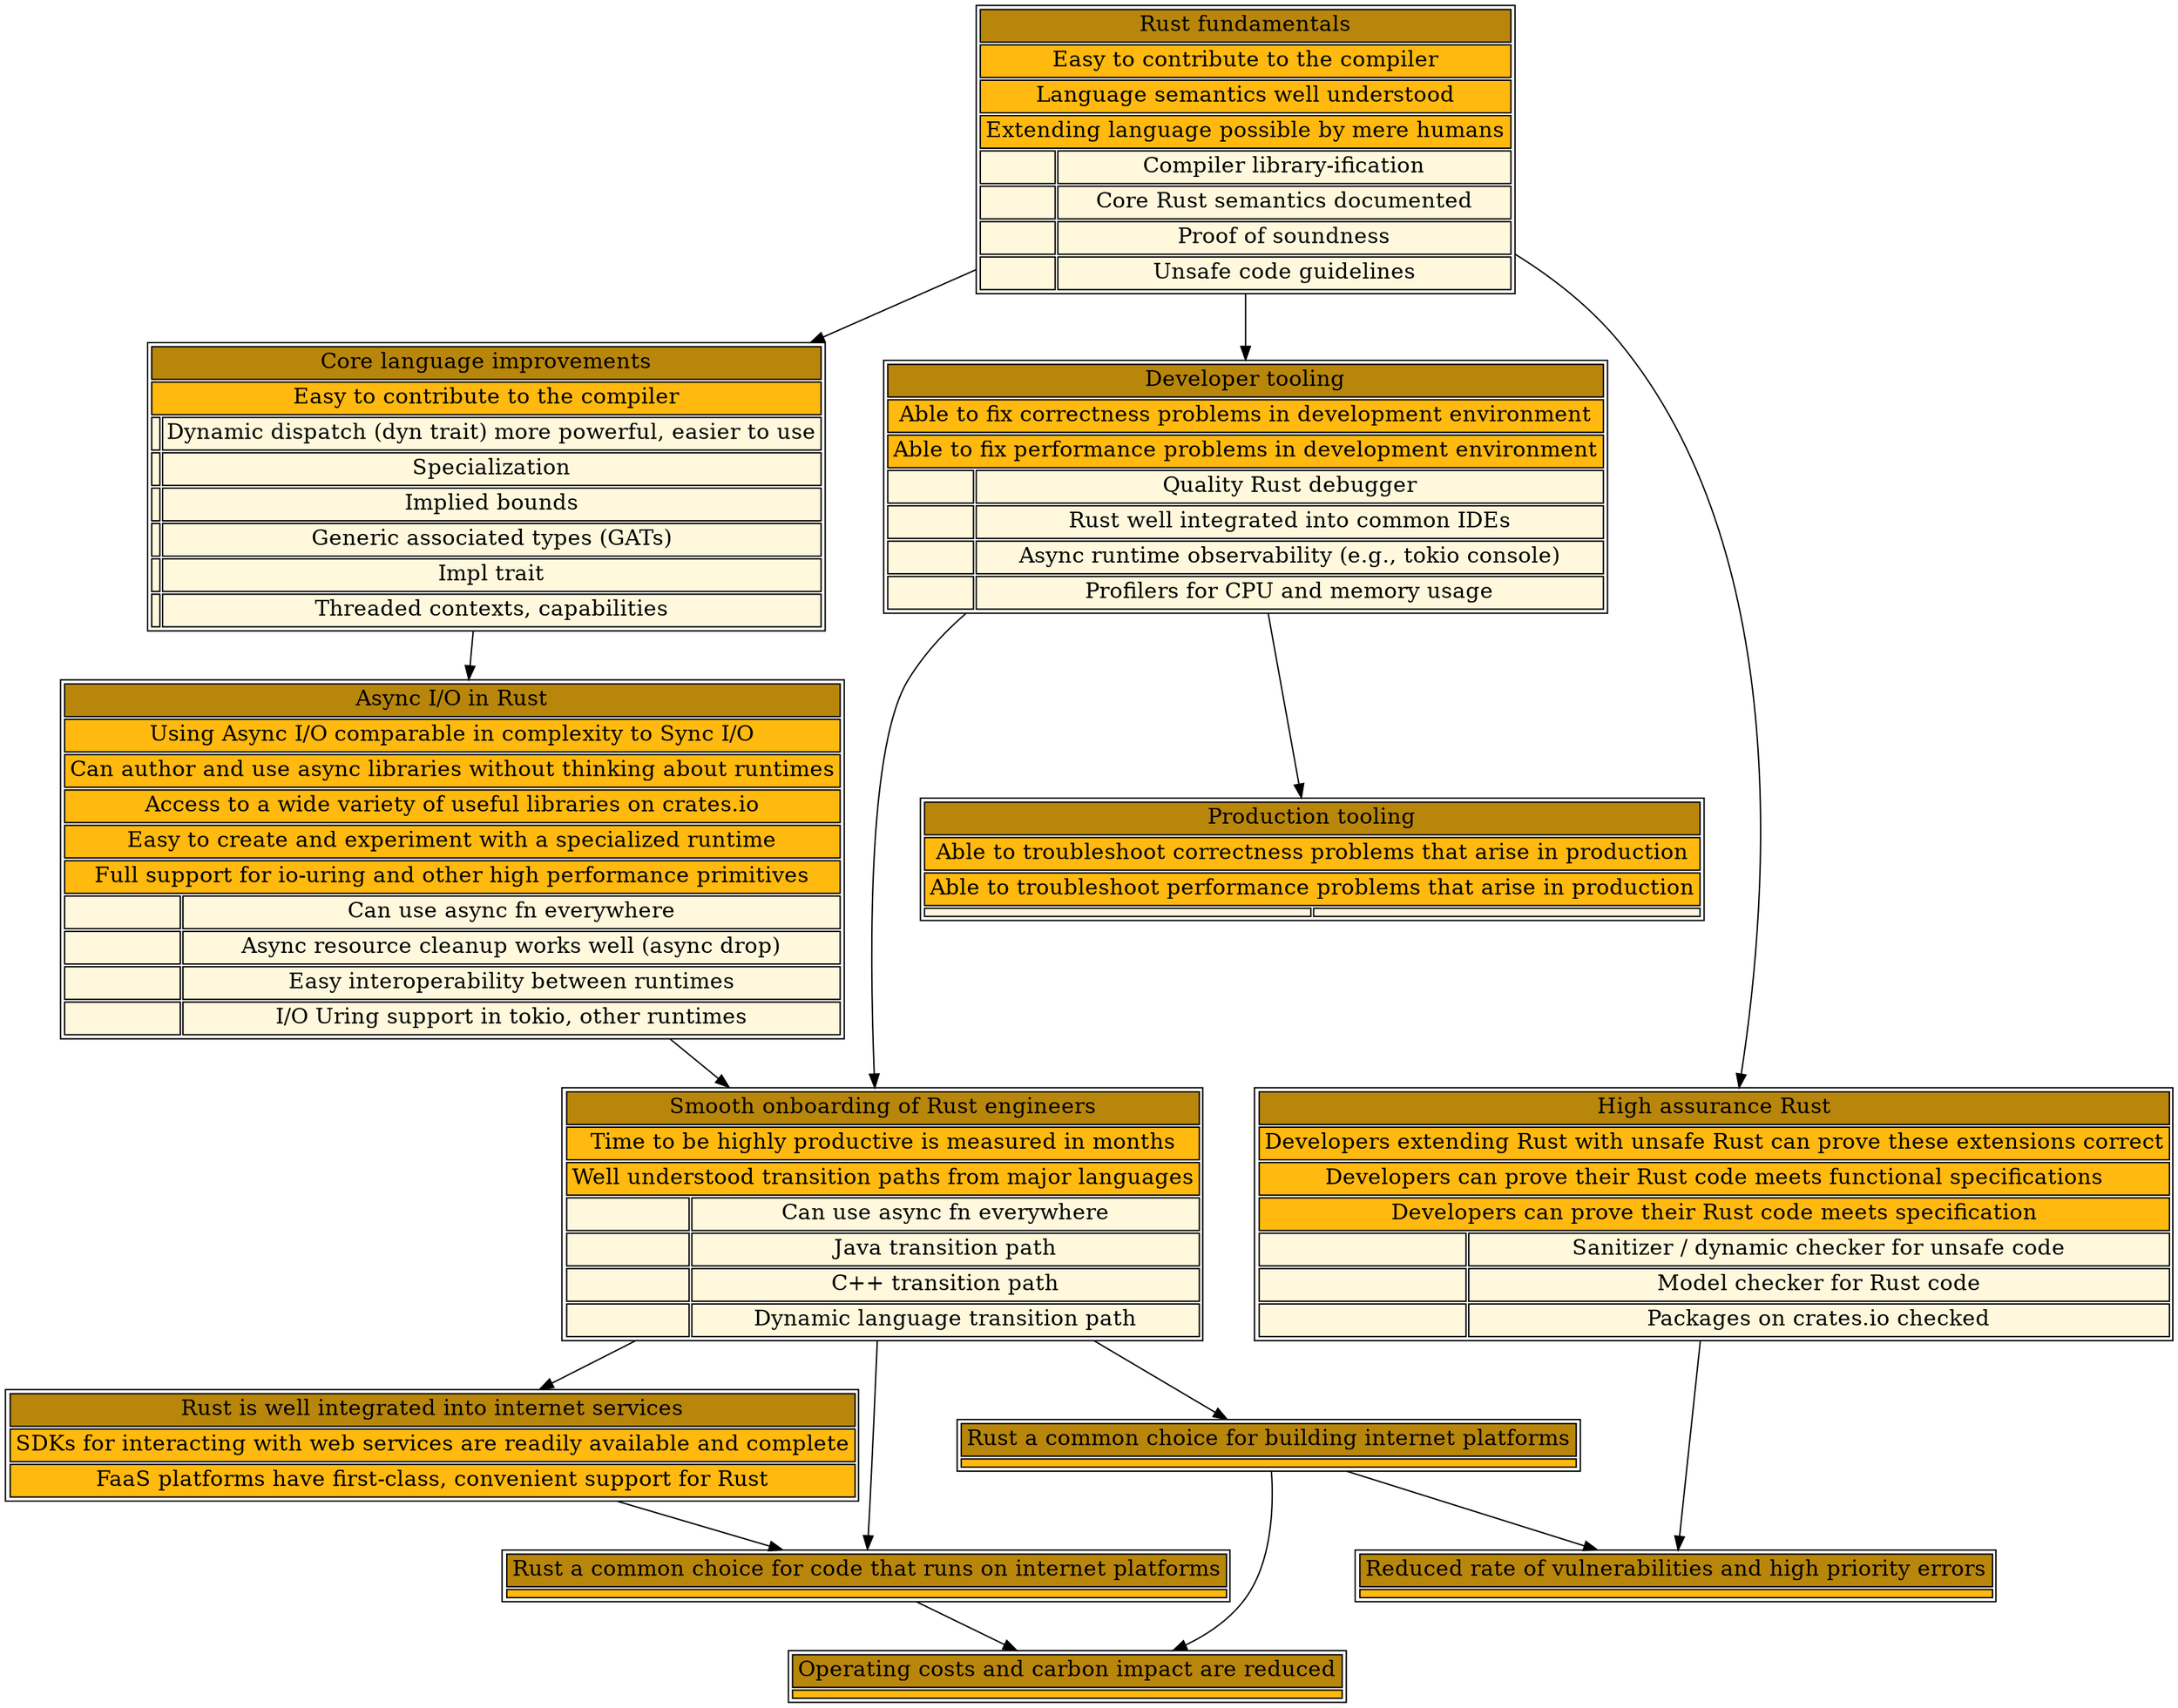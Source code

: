 digraph g {
graph [ rankdir = "TD" ];
node [ fontsize="16", shape = "ellipse" ];
edge [ ];
"fundamentals" [
  label = <<table>
    <tr><td bgcolor="darkgoldenrod" colspan="2">Rust fundamentals</td></tr>
    <tr><td bgcolor="darkgoldenrod1" colspan="2">Easy to contribute to the compiler</td></tr>
    <tr><td bgcolor="darkgoldenrod1" colspan="2">Language semantics well understood</td></tr>
    <tr><td bgcolor="darkgoldenrod1" colspan="2">Extending language possible by mere humans</td></tr>
    <tr><td bgcolor="cornsilk"></td><td bgcolor="cornsilk">Compiler library-ification</td></tr>
    <tr><td bgcolor="cornsilk"></td><td bgcolor="cornsilk">Core Rust semantics documented</td></tr>
    <tr><td bgcolor="cornsilk"></td><td bgcolor="cornsilk">Proof of soundness</td></tr>
    <tr><td bgcolor="cornsilk"></td><td bgcolor="cornsilk">Unsafe code guidelines</td></tr>
  </table>>
  shape = "none"
  margin = 0
]
"core-lang" [
  label = <<table>
    <tr><td bgcolor="darkgoldenrod" colspan="2">Core language improvements</td></tr>
    <tr><td bgcolor="darkgoldenrod1" colspan="2">Easy to contribute to the compiler</td></tr>
    <tr><td bgcolor="cornsilk"></td><td bgcolor="cornsilk">Dynamic dispatch (dyn trait) more powerful, easier to use</td></tr>
    <tr><td bgcolor="cornsilk"></td><td bgcolor="cornsilk">Specialization</td></tr>
    <tr><td bgcolor="cornsilk"></td><td bgcolor="cornsilk">Implied bounds</td></tr>
    <tr><td bgcolor="cornsilk"></td><td bgcolor="cornsilk">Generic associated types (GATs)</td></tr>
    <tr><td bgcolor="cornsilk"></td><td bgcolor="cornsilk">Impl trait</td></tr>
    <tr><td bgcolor="cornsilk"></td><td bgcolor="cornsilk">Threaded contexts, capabilities</td></tr>
  </table>>
  shape = "none"
  margin = 0
]
"async-lang" [
  label = <<table>
    <tr><td bgcolor="darkgoldenrod" colspan="2">Async I/O in Rust</td></tr>
    <tr><td bgcolor="darkgoldenrod1" colspan="2">Using Async I/O comparable in complexity to Sync I/O</td></tr>
    <tr><td bgcolor="darkgoldenrod1" colspan="2">Can author and use async libraries without thinking about runtimes</td></tr>
    <tr><td bgcolor="darkgoldenrod1" colspan="2">Access to a wide variety of useful libraries on crates.io</td></tr>
    <tr><td bgcolor="darkgoldenrod1" colspan="2">Easy to create and experiment with a specialized runtime</td></tr>
    <tr><td bgcolor="darkgoldenrod1" colspan="2">Full support for io-uring and other high performance primitives</td></tr>
    <tr><td bgcolor="cornsilk"></td><td bgcolor="cornsilk">Can use async fn everywhere</td></tr>
    <tr><td bgcolor="cornsilk"></td><td bgcolor="cornsilk">Async resource cleanup works well (async drop)</td></tr>
    <tr><td bgcolor="cornsilk"></td><td bgcolor="cornsilk">Easy interoperability between runtimes</td></tr>
    <tr><td bgcolor="cornsilk"></td><td bgcolor="cornsilk">I/O Uring support in tokio, other runtimes</td></tr>
  </table>>
  shape = "none"
  margin = 0
]
"onboarding-time" [
  label = <<table>
    <tr><td bgcolor="darkgoldenrod" colspan="2">Smooth onboarding of Rust engineers</td></tr>
    <tr><td bgcolor="darkgoldenrod1" colspan="2">Time to be highly productive is measured in months</td></tr>
    <tr><td bgcolor="darkgoldenrod1" colspan="2">Well understood transition paths from major languages</td></tr>
    <tr><td bgcolor="cornsilk"></td><td bgcolor="cornsilk">Can use async fn everywhere</td></tr>
    <tr><td bgcolor="cornsilk"></td><td bgcolor="cornsilk">Java transition path</td></tr>
    <tr><td bgcolor="cornsilk"></td><td bgcolor="cornsilk">C++ transition path</td></tr>
    <tr><td bgcolor="cornsilk"></td><td bgcolor="cornsilk">Dynamic language transition path</td></tr>
  </table>>
  shape = "none"
  margin = 0
]
"dev-tooling" [
  label = <<table>
    <tr><td bgcolor="darkgoldenrod" colspan="2">Developer tooling</td></tr>
    <tr><td bgcolor="darkgoldenrod1" colspan="2">Able to fix correctness problems in development environment</td></tr>
    <tr><td bgcolor="darkgoldenrod1" colspan="2">Able to fix performance problems in development environment</td></tr>
    <tr><td bgcolor="cornsilk"></td><td bgcolor="cornsilk">Quality Rust debugger</td></tr>
    <tr><td bgcolor="cornsilk"></td><td bgcolor="cornsilk">Rust well integrated into common IDEs</td></tr>
    <tr><td bgcolor="cornsilk"></td><td bgcolor="cornsilk">Async runtime observability (e.g., tokio console)</td></tr>
    <tr><td bgcolor="cornsilk"></td><td bgcolor="cornsilk">Profilers for CPU and memory usage</td></tr>
  </table>>
  shape = "none"
  margin = 0
]
"prod-tooling" [
  label = <<table>
    <tr><td bgcolor="darkgoldenrod" colspan="2">Production tooling</td></tr>
    <tr><td bgcolor="darkgoldenrod1" colspan="2">Able to troubleshoot correctness problems that arise in production</td></tr>
    <tr><td bgcolor="darkgoldenrod1" colspan="2">Able to troubleshoot performance problems that arise in production</td></tr>
    <tr><td bgcolor="cornsilk"></td><td bgcolor="cornsilk"></td></tr>
  </table>>
  shape = "none"
  margin = 0
]
"building-internet-services" [
  label = <<table>
    <tr><td bgcolor="darkgoldenrod" colspan="2">Rust a common choice for building internet platforms</td></tr>
    <tr><td bgcolor="darkgoldenrod1" colspan="2"></td></tr>
  </table>>
  shape = "none"
  margin = 0
]
"well-integrated-into-internet-services" [
  label = <<table>
    <tr><td bgcolor="darkgoldenrod" colspan="2">Rust is well integrated into internet services</td></tr>
    <tr><td bgcolor="darkgoldenrod1" colspan="2">SDKs for interacting with web services are readily available and complete</td></tr>
    <tr><td bgcolor="darkgoldenrod1" colspan="2">FaaS platforms have first-class, convenient support for Rust</td></tr>
  </table>>
  shape = "none"
  margin = 0
]
"using-internet-services" [
  label = <<table>
    <tr><td bgcolor="darkgoldenrod" colspan="2">Rust a common choice for code that runs on internet platforms</td></tr>
    <tr><td bgcolor="darkgoldenrod1" colspan="2"></td></tr>
  </table>>
  shape = "none"
  margin = 0
]
"reduced-operating-costs" [
  label = <<table>
    <tr><td bgcolor="darkgoldenrod" colspan="2">Operating costs and carbon impact are reduced</td></tr>
    <tr><td bgcolor="darkgoldenrod1" colspan="2"></td></tr>
  </table>>
  shape = "none"
  margin = 0
]
"high-assurance" [
  label = <<table>
    <tr><td bgcolor="darkgoldenrod" colspan="2">High assurance Rust</td></tr>
    <tr><td bgcolor="darkgoldenrod1" colspan="2">Developers extending Rust with unsafe Rust can prove these extensions correct</td></tr>
    <tr><td bgcolor="darkgoldenrod1" colspan="2">Developers can prove their Rust code meets functional specifications</td></tr>
    <tr><td bgcolor="darkgoldenrod1" colspan="2">Developers can prove their Rust code meets specification</td></tr>
    <tr><td bgcolor="cornsilk"></td><td bgcolor="cornsilk">Sanitizer / dynamic checker for unsafe code</td></tr>
    <tr><td bgcolor="cornsilk"></td><td bgcolor="cornsilk">Model checker for Rust code</td></tr>
    <tr><td bgcolor="cornsilk"></td><td bgcolor="cornsilk">Packages on crates.io checked</td></tr>
  </table>>
  shape = "none"
  margin = 0
]
"reduced-vulnerabilities" [
  label = <<table>
    <tr><td bgcolor="darkgoldenrod" colspan="2">Reduced rate of vulnerabilities and high priority errors</td></tr>
    <tr><td bgcolor="darkgoldenrod1" colspan="2"></td></tr>
  </table>>
  shape = "none"
  margin = 0
]
"fundamentals" -> "core-lang";
"core-lang" -> "async-lang";
"dev-tooling" -> "onboarding-time";
"async-lang" -> "onboarding-time";
"fundamentals" -> "dev-tooling";
"dev-tooling" -> "prod-tooling";
"onboarding-time" -> "building-internet-services";
"onboarding-time" -> "well-integrated-into-internet-services";
"onboarding-time" -> "using-internet-services";
"well-integrated-into-internet-services" -> "using-internet-services";
"using-internet-services" -> "reduced-operating-costs";
"building-internet-services" -> "reduced-operating-costs";
"fundamentals" -> "high-assurance";
"high-assurance" -> "reduced-vulnerabilities";
"building-internet-services" -> "reduced-vulnerabilities";
}
